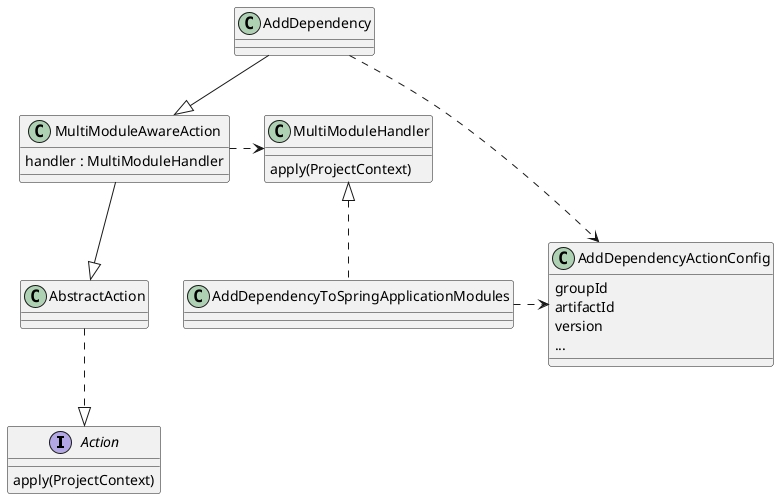 @startuml

interface Action {
    apply(ProjectContext)
}

class AbstractAction {
}

AbstractAction ..|> Action

class MultiModuleAwareAction {
    handler : MultiModuleHandler
}

MultiModuleAwareAction --|> AbstractAction

class MultiModuleHandler {
    apply(ProjectContext)
}

MultiModuleAwareAction .> MultiModuleHandler

class AddDependency {
}

class AddDependencyActionConfig {
    groupId
    artifactId
    version
    ...
}

class AddDependencyToSpringApplicationModules {
}
MultiModuleHandler <|.. AddDependencyToSpringApplicationModules
AddDependencyToSpringApplicationModules .> AddDependencyActionConfig
AddDependency --|> MultiModuleAwareAction
AddDependency ..> AddDependencyActionConfig

@enduml
